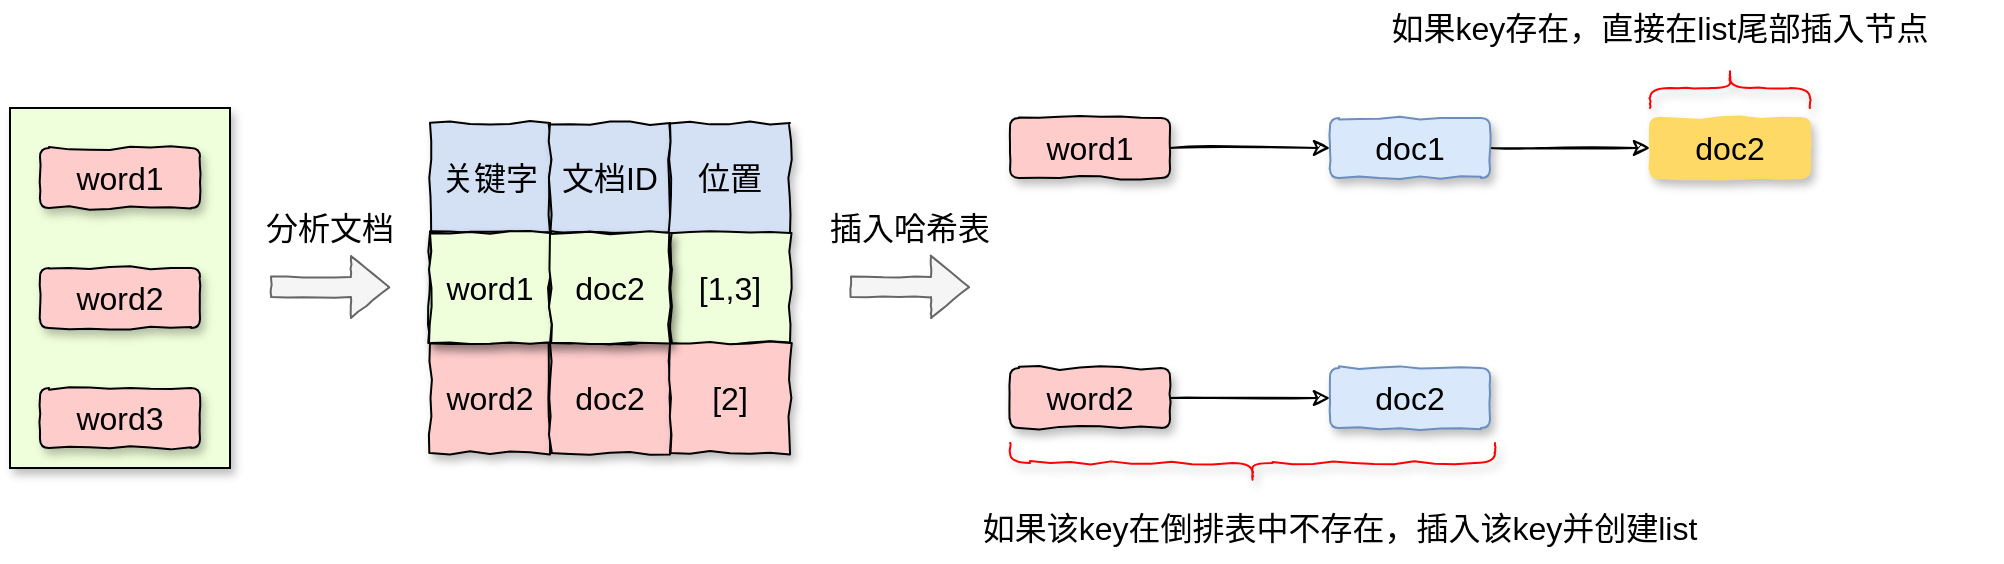 <mxfile version="13.7.6" type="device"><diagram id="D2zeZcLzaHnVk4CpunmM" name="第 1 页"><mxGraphModel dx="1422" dy="713" grid="1" gridSize="10" guides="1" tooltips="1" connect="1" arrows="1" fold="1" page="1" pageScale="1" pageWidth="827" pageHeight="1169" math="0" shadow="0"><root><mxCell id="0"/><mxCell id="1" parent="0"/><mxCell id="LTx3keYNR41Ppi6A3L48-1" value="" style="rounded=0;whiteSpace=wrap;html=1;shadow=1;fillColor=#F0FFDB;fontSize=16;" vertex="1" parent="1"><mxGeometry x="60" y="170" width="110" height="180" as="geometry"/></mxCell><mxCell id="LTx3keYNR41Ppi6A3L48-3" value="word1" style="rounded=1;whiteSpace=wrap;html=1;shadow=1;gradientColor=none;fillColor=#FFCCCC;sketch=1;noLabel=0;snapToPoint=0;fixDash=0;autosize=0;dropTarget=0;sketchStyle=comic;fontSize=16;" vertex="1" parent="1"><mxGeometry x="75" y="190" width="80" height="30" as="geometry"/></mxCell><mxCell id="LTx3keYNR41Ppi6A3L48-4" value="word2" style="rounded=1;whiteSpace=wrap;html=1;shadow=1;gradientColor=none;fillColor=#FFCCCC;sketch=1;sketchStyle=comic;fontSize=16;" vertex="1" parent="1"><mxGeometry x="75" y="250" width="80" height="30" as="geometry"/></mxCell><mxCell id="LTx3keYNR41Ppi6A3L48-5" value="word3" style="rounded=1;whiteSpace=wrap;html=1;shadow=1;gradientColor=none;fillColor=#FFCCCC;treeMoving=1;comic=1;sketch=1;sketchStyle=comic;fontSize=16;" vertex="1" parent="1"><mxGeometry x="75" y="310" width="80" height="30" as="geometry"/></mxCell><mxCell id="LTx3keYNR41Ppi6A3L48-6" value="" style="shape=flexArrow;endArrow=classic;html=1;fillColor=#f5f5f5;strokeColor=#666666;sketch=1;sketchStyle=comic;fontSize=16;" edge="1" parent="1"><mxGeometry width="50" height="50" relative="1" as="geometry"><mxPoint x="190" y="259.5" as="sourcePoint"/><mxPoint x="250" y="259.5" as="targetPoint"/></mxGeometry></mxCell><mxCell id="LTx3keYNR41Ppi6A3L48-7" value="关键字" style="rounded=0;whiteSpace=wrap;html=1;shadow=1;comic=1;sketch=1;sketchStyle=comic;gradientColor=none;fillColor=#D4E1F5;fontSize=16;" vertex="1" parent="1"><mxGeometry x="270" y="177.5" width="60" height="55" as="geometry"/></mxCell><mxCell id="LTx3keYNR41Ppi6A3L48-8" value="文档ID" style="rounded=0;whiteSpace=wrap;html=1;shadow=1;comic=1;sketch=1;sketchStyle=comic;gradientColor=none;fillColor=#D4E1F5;fontSize=16;" vertex="1" parent="1"><mxGeometry x="330" y="177.5" width="60" height="55" as="geometry"/></mxCell><mxCell id="LTx3keYNR41Ppi6A3L48-9" value="位置" style="rounded=0;whiteSpace=wrap;html=1;shadow=1;comic=1;sketch=1;sketchStyle=comic;gradientColor=none;fillColor=#D4E1F5;fontSize=16;" vertex="1" parent="1"><mxGeometry x="390" y="177.5" width="60" height="55" as="geometry"/></mxCell><mxCell id="LTx3keYNR41Ppi6A3L48-10" value="" style="rounded=0;whiteSpace=wrap;html=1;shadow=1;comic=1;sketch=1;sketchStyle=comic;gradientColor=none;fillColor=#D5E8D4;fontSize=16;" vertex="1" parent="1"><mxGeometry x="270" y="232.5" width="60" height="55" as="geometry"/></mxCell><mxCell id="LTx3keYNR41Ppi6A3L48-11" value="" style="rounded=0;whiteSpace=wrap;html=1;shadow=1;comic=1;sketch=1;sketchStyle=comic;gradientColor=none;fillColor=#D5E8D4;fontSize=16;" vertex="1" parent="1"><mxGeometry x="330" y="232.5" width="60" height="55" as="geometry"/></mxCell><mxCell id="LTx3keYNR41Ppi6A3L48-12" value="[1,3]" style="rounded=0;whiteSpace=wrap;html=1;shadow=1;comic=1;sketch=1;sketchStyle=comic;fillColor=#F0FFDB;gradientColor=none;fontSize=16;" vertex="1" parent="1"><mxGeometry x="390" y="232.5" width="60" height="55" as="geometry"/></mxCell><mxCell id="LTx3keYNR41Ppi6A3L48-13" value="word2" style="rounded=0;whiteSpace=wrap;html=1;shadow=1;comic=1;sketch=1;sketchStyle=comic;gradientColor=none;fontSize=16;fillColor=#FFCCCC;" vertex="1" parent="1"><mxGeometry x="270" y="287.5" width="60" height="55" as="geometry"/></mxCell><mxCell id="LTx3keYNR41Ppi6A3L48-14" value="doc2" style="rounded=0;whiteSpace=wrap;html=1;shadow=1;comic=1;sketch=1;sketchStyle=comic;gradientColor=none;fontSize=16;fillColor=#FFCCCC;" vertex="1" parent="1"><mxGeometry x="330" y="287.5" width="60" height="55" as="geometry"/></mxCell><mxCell id="LTx3keYNR41Ppi6A3L48-15" value="[2]" style="rounded=0;whiteSpace=wrap;html=1;shadow=1;comic=1;sketch=1;sketchStyle=comic;gradientColor=none;fontSize=16;fillColor=#FFCCCC;" vertex="1" parent="1"><mxGeometry x="390" y="287.5" width="60" height="55" as="geometry"/></mxCell><mxCell id="LTx3keYNR41Ppi6A3L48-16" value="" style="rounded=0;whiteSpace=wrap;html=1;shadow=1;comic=1;sketch=1;sketchStyle=comic;gradientColor=none;fillColor=#CCFFCC;fontSize=16;" vertex="1" parent="1"><mxGeometry x="270" y="232.5" width="60" height="55" as="geometry"/></mxCell><mxCell id="LTx3keYNR41Ppi6A3L48-17" value="" style="rounded=0;whiteSpace=wrap;html=1;shadow=1;comic=1;sketch=1;sketchStyle=comic;gradientColor=none;fillColor=#CCFFCC;fontSize=16;" vertex="1" parent="1"><mxGeometry x="330" y="232.5" width="60" height="55" as="geometry"/></mxCell><mxCell id="LTx3keYNR41Ppi6A3L48-18" value="word1" style="rounded=0;whiteSpace=wrap;html=1;shadow=1;comic=1;sketch=1;sketchStyle=comic;fillColor=#F0FFDB;gradientColor=none;fontSize=16;" vertex="1" parent="1"><mxGeometry x="270" y="232.5" width="60" height="55" as="geometry"/></mxCell><mxCell id="LTx3keYNR41Ppi6A3L48-19" value="doc2" style="rounded=0;whiteSpace=wrap;html=1;shadow=1;comic=1;sketch=1;sketchStyle=comic;fillColor=#F0FFDB;gradientColor=none;fontSize=16;" vertex="1" parent="1"><mxGeometry x="330" y="232.5" width="60" height="55" as="geometry"/></mxCell><mxCell id="LTx3keYNR41Ppi6A3L48-20" value="" style="shape=flexArrow;endArrow=classic;html=1;fillColor=#f5f5f5;strokeColor=#666666;sketch=1;sketchStyle=comic;fontSize=16;" edge="1" parent="1"><mxGeometry width="50" height="50" relative="1" as="geometry"><mxPoint x="480" y="259.5" as="sourcePoint"/><mxPoint x="540" y="259.5" as="targetPoint"/></mxGeometry></mxCell><mxCell id="LTx3keYNR41Ppi6A3L48-23" value="" style="edgeStyle=orthogonalEdgeStyle;rounded=0;sketch=1;orthogonalLoop=1;jettySize=auto;html=1;fontSize=16;" edge="1" parent="1" source="LTx3keYNR41Ppi6A3L48-21" target="LTx3keYNR41Ppi6A3L48-22"><mxGeometry relative="1" as="geometry"/></mxCell><mxCell id="LTx3keYNR41Ppi6A3L48-21" value="word1" style="rounded=1;whiteSpace=wrap;html=1;shadow=1;gradientColor=none;fillColor=#FFCCCC;sketch=1;noLabel=0;snapToPoint=0;fixDash=0;autosize=0;dropTarget=0;sketchStyle=comic;fontSize=16;" vertex="1" parent="1"><mxGeometry x="560" y="175" width="80" height="30" as="geometry"/></mxCell><mxCell id="LTx3keYNR41Ppi6A3L48-25" value="" style="edgeStyle=orthogonalEdgeStyle;rounded=0;sketch=1;orthogonalLoop=1;jettySize=auto;html=1;fontSize=16;" edge="1" parent="1" source="LTx3keYNR41Ppi6A3L48-22" target="LTx3keYNR41Ppi6A3L48-24"><mxGeometry relative="1" as="geometry"/></mxCell><mxCell id="LTx3keYNR41Ppi6A3L48-22" value="doc1" style="rounded=1;whiteSpace=wrap;html=1;shadow=1;fillColor=#dae8fc;sketch=1;noLabel=0;snapToPoint=0;fixDash=0;autosize=0;dropTarget=0;sketchStyle=comic;strokeColor=#6c8ebf;fontSize=16;" vertex="1" parent="1"><mxGeometry x="720" y="175" width="80" height="30" as="geometry"/></mxCell><mxCell id="LTx3keYNR41Ppi6A3L48-24" value="doc2" style="rounded=1;whiteSpace=wrap;html=1;shadow=1;gradientColor=none;sketch=1;noLabel=0;snapToPoint=0;fixDash=0;autosize=0;dropTarget=0;sketchStyle=comic;fontSize=16;strokeColor=#FFD966;fillColor=#FFD966;" vertex="1" parent="1"><mxGeometry x="880" y="175" width="80" height="30" as="geometry"/></mxCell><mxCell id="LTx3keYNR41Ppi6A3L48-26" value="" style="edgeStyle=orthogonalEdgeStyle;rounded=0;sketch=1;orthogonalLoop=1;jettySize=auto;html=1;fontSize=16;" edge="1" parent="1" source="LTx3keYNR41Ppi6A3L48-27" target="LTx3keYNR41Ppi6A3L48-28"><mxGeometry relative="1" as="geometry"/></mxCell><mxCell id="LTx3keYNR41Ppi6A3L48-27" value="word2" style="rounded=1;whiteSpace=wrap;html=1;shadow=1;gradientColor=none;fillColor=#FFCCCC;sketch=1;noLabel=0;snapToPoint=0;fixDash=0;autosize=0;dropTarget=0;sketchStyle=comic;fontSize=16;" vertex="1" parent="1"><mxGeometry x="560" y="300" width="80" height="30" as="geometry"/></mxCell><mxCell id="LTx3keYNR41Ppi6A3L48-28" value="doc2" style="rounded=1;whiteSpace=wrap;html=1;shadow=1;fillColor=#dae8fc;sketch=1;noLabel=0;snapToPoint=0;fixDash=0;autosize=0;dropTarget=0;sketchStyle=comic;strokeColor=#6c8ebf;fontSize=16;" vertex="1" parent="1"><mxGeometry x="720" y="300" width="80" height="30" as="geometry"/></mxCell><mxCell id="LTx3keYNR41Ppi6A3L48-29" value="" style="shape=curlyBracket;whiteSpace=wrap;html=1;rounded=1;shadow=1;comic=1;sketch=1;sketchStyle=comic;rotation=90;fillColor=#FF0000;strokeColor=#FF0000;fontSize=16;" vertex="1" parent="1"><mxGeometry x="910" y="120" width="20" height="80" as="geometry"/></mxCell><mxCell id="LTx3keYNR41Ppi6A3L48-30" value="如果key存在，直接在list尾部插入节点" style="text;html=1;strokeColor=none;fillColor=none;align=center;verticalAlign=middle;whiteSpace=wrap;rounded=0;shadow=1;comic=1;sketch=1;sketchStyle=comic;fontSize=16;" vertex="1" parent="1"><mxGeometry x="720" y="120" width="330" height="20" as="geometry"/></mxCell><mxCell id="LTx3keYNR41Ppi6A3L48-31" value="" style="shape=curlyBracket;whiteSpace=wrap;html=1;rounded=1;shadow=1;comic=1;sketch=1;sketchStyle=comic;strokeColor=#FF0000;fillColor=#FF0000;rotation=-90;fontSize=16;" vertex="1" parent="1"><mxGeometry x="671.25" y="226.25" width="20" height="242.5" as="geometry"/></mxCell><mxCell id="LTx3keYNR41Ppi6A3L48-32" value="如果该key在倒排表中不存在，插入该key并创建list" style="text;html=1;strokeColor=none;fillColor=none;align=center;verticalAlign=middle;whiteSpace=wrap;rounded=0;shadow=1;comic=1;sketch=1;sketchStyle=comic;fontSize=16;" vertex="1" parent="1"><mxGeometry x="530" y="370" width="390" height="20" as="geometry"/></mxCell><mxCell id="LTx3keYNR41Ppi6A3L48-33" value="分析文档" style="text;html=1;strokeColor=none;fillColor=none;align=center;verticalAlign=middle;whiteSpace=wrap;rounded=0;shadow=1;comic=1;sketch=1;sketchStyle=comic;fontSize=16;" vertex="1" parent="1"><mxGeometry x="180" y="220" width="80" height="20" as="geometry"/></mxCell><mxCell id="LTx3keYNR41Ppi6A3L48-34" value="插入哈希表" style="text;html=1;strokeColor=none;fillColor=none;align=center;verticalAlign=middle;whiteSpace=wrap;rounded=0;shadow=1;comic=1;sketch=1;sketchStyle=comic;fontSize=16;" vertex="1" parent="1"><mxGeometry x="450" y="220" width="120" height="20" as="geometry"/></mxCell></root></mxGraphModel></diagram></mxfile>